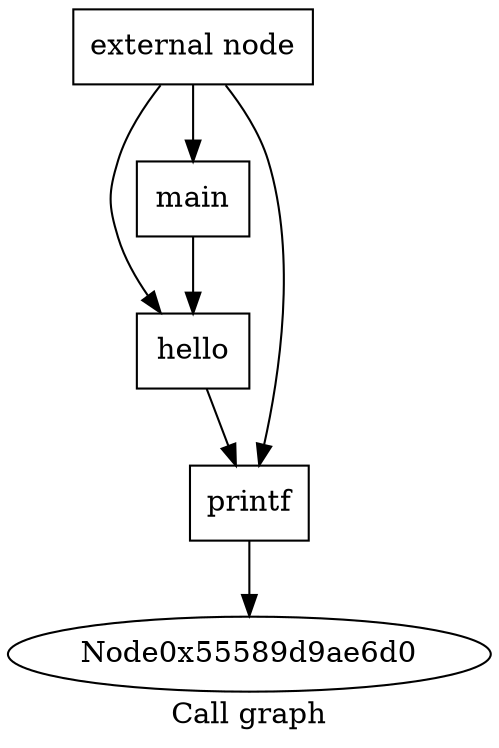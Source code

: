 digraph "Call graph" {
	label="Call graph";

	Node0x55589d9ae6a0 [shape=record,label="{external node}"];
	Node0x55589d9ae6a0 -> Node0x55589d9ae740;
	Node0x55589d9ae6a0 -> Node0x55589d9ae7e0;
	Node0x55589d9ae6a0 -> Node0x55589d9ae880;
	Node0x55589d9ae880 [shape=record,label="{main}"];
	Node0x55589d9ae880 -> Node0x55589d9ae740;
	Node0x55589d9ae740 [shape=record,label="{hello}"];
	Node0x55589d9ae740 -> Node0x55589d9ae7e0;
	Node0x55589d9ae7e0 [shape=record,label="{printf}"];
	Node0x55589d9ae7e0 -> Node0x55589d9ae6d0;
}

